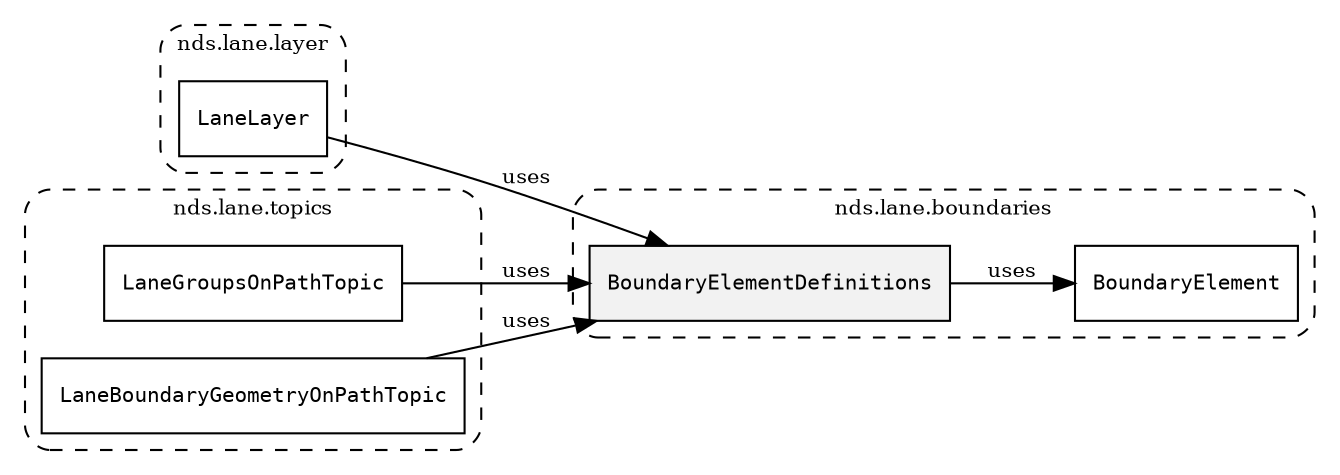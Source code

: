 /**
 * This dot file creates symbol collaboration diagram for BoundaryElementDefinitions.
 */
digraph ZSERIO
{
    node [shape=box, fontsize=10];
    rankdir="LR";
    fontsize=10;
    tooltip="BoundaryElementDefinitions collaboration diagram";

    subgraph "cluster_nds.lane.boundaries"
    {
        style="dashed, rounded";
        label="nds.lane.boundaries";
        tooltip="Package nds.lane.boundaries";
        href="../../../content/packages/nds.lane.boundaries.html#Package-nds-lane-boundaries";
        target="_parent";

        "BoundaryElementDefinitions" [style="filled", fillcolor="#0000000D", target="_parent", label=<<font face="monospace"><table align="center" border="0" cellspacing="0" cellpadding="0"><tr><td href="../../../content/packages/nds.lane.boundaries.html#Structure-BoundaryElementDefinitions" title="Structure defined in nds.lane.boundaries">BoundaryElementDefinitions</td></tr></table></font>>];
        "BoundaryElement" [target="_parent", label=<<font face="monospace"><table align="center" border="0" cellspacing="0" cellpadding="0"><tr><td href="../../../content/packages/nds.lane.boundaries.html#Structure-BoundaryElement" title="Structure defined in nds.lane.boundaries">BoundaryElement</td></tr></table></font>>];
    }

    subgraph "cluster_nds.lane.layer"
    {
        style="dashed, rounded";
        label="nds.lane.layer";
        tooltip="Package nds.lane.layer";
        href="../../../content/packages/nds.lane.layer.html#Package-nds-lane-layer";
        target="_parent";

        "LaneLayer" [target="_parent", label=<<font face="monospace"><table align="center" border="0" cellspacing="0" cellpadding="0"><tr><td href="../../../content/packages/nds.lane.layer.html#Structure-LaneLayer" title="Structure defined in nds.lane.layer">LaneLayer</td></tr></table></font>>];
    }

    subgraph "cluster_nds.lane.topics"
    {
        style="dashed, rounded";
        label="nds.lane.topics";
        tooltip="Package nds.lane.topics";
        href="../../../content/packages/nds.lane.topics.html#Package-nds-lane-topics";
        target="_parent";

        "LaneGroupsOnPathTopic" [target="_parent", label=<<font face="monospace"><table align="center" border="0" cellspacing="0" cellpadding="0"><tr><td href="../../../content/packages/nds.lane.topics.html#Structure-LaneGroupsOnPathTopic" title="Structure defined in nds.lane.topics">LaneGroupsOnPathTopic</td></tr></table></font>>];
        "LaneBoundaryGeometryOnPathTopic" [target="_parent", label=<<font face="monospace"><table align="center" border="0" cellspacing="0" cellpadding="0"><tr><td href="../../../content/packages/nds.lane.topics.html#Structure-LaneBoundaryGeometryOnPathTopic" title="Structure defined in nds.lane.topics">LaneBoundaryGeometryOnPathTopic</td></tr></table></font>>];
    }

    "BoundaryElementDefinitions" -> "BoundaryElement" [label="uses", fontsize=10];
    "LaneLayer" -> "BoundaryElementDefinitions" [label="uses", fontsize=10];
    "LaneGroupsOnPathTopic" -> "BoundaryElementDefinitions" [label="uses", fontsize=10];
    "LaneBoundaryGeometryOnPathTopic" -> "BoundaryElementDefinitions" [label="uses", fontsize=10];
}
